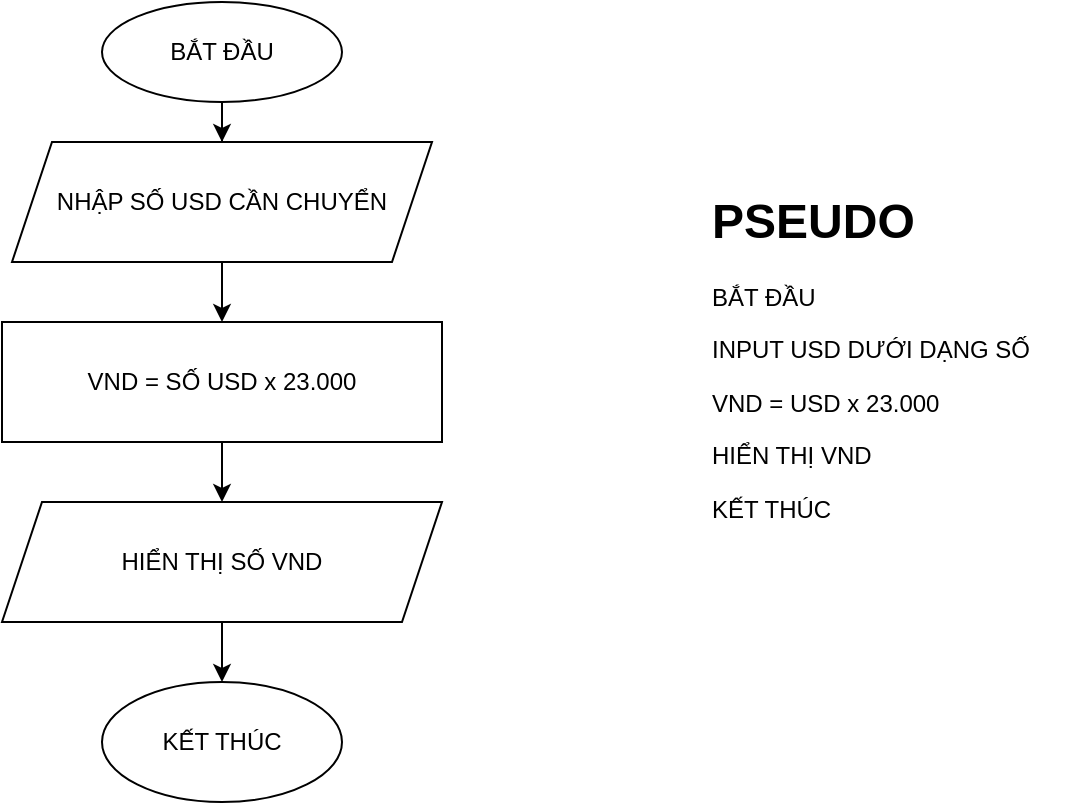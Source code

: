 <mxfile version="16.6.4" type="device"><diagram id="EsHdFl2_xgEEM90va8If" name="Page-1"><mxGraphModel dx="873" dy="543" grid="1" gridSize="10" guides="1" tooltips="1" connect="1" arrows="1" fold="1" page="1" pageScale="1" pageWidth="827" pageHeight="1169" math="0" shadow="0"><root><mxCell id="0"/><mxCell id="1" parent="0"/><mxCell id="TfJ53Y07g8553CgvjGbT-3" value="" style="edgeStyle=orthogonalEdgeStyle;rounded=0;orthogonalLoop=1;jettySize=auto;html=1;" edge="1" parent="1" source="TfJ53Y07g8553CgvjGbT-1" target="TfJ53Y07g8553CgvjGbT-2"><mxGeometry relative="1" as="geometry"/></mxCell><mxCell id="TfJ53Y07g8553CgvjGbT-1" value="BẮT ĐẦU" style="ellipse;whiteSpace=wrap;html=1;" vertex="1" parent="1"><mxGeometry x="200" y="80" width="120" height="50" as="geometry"/></mxCell><mxCell id="TfJ53Y07g8553CgvjGbT-5" value="" style="edgeStyle=orthogonalEdgeStyle;rounded=0;orthogonalLoop=1;jettySize=auto;html=1;" edge="1" parent="1" source="TfJ53Y07g8553CgvjGbT-2" target="TfJ53Y07g8553CgvjGbT-4"><mxGeometry relative="1" as="geometry"/></mxCell><mxCell id="TfJ53Y07g8553CgvjGbT-2" value="NHẬP SỐ USD CẦN CHUYỂN" style="shape=parallelogram;perimeter=parallelogramPerimeter;whiteSpace=wrap;html=1;fixedSize=1;" vertex="1" parent="1"><mxGeometry x="155" y="150" width="210" height="60" as="geometry"/></mxCell><mxCell id="TfJ53Y07g8553CgvjGbT-7" value="" style="edgeStyle=orthogonalEdgeStyle;rounded=0;orthogonalLoop=1;jettySize=auto;html=1;" edge="1" parent="1" source="TfJ53Y07g8553CgvjGbT-4" target="TfJ53Y07g8553CgvjGbT-6"><mxGeometry relative="1" as="geometry"/></mxCell><mxCell id="TfJ53Y07g8553CgvjGbT-4" value="VND = SỐ USD x 23.000" style="whiteSpace=wrap;html=1;" vertex="1" parent="1"><mxGeometry x="150" y="240" width="220" height="60" as="geometry"/></mxCell><mxCell id="TfJ53Y07g8553CgvjGbT-9" value="" style="edgeStyle=orthogonalEdgeStyle;rounded=0;orthogonalLoop=1;jettySize=auto;html=1;" edge="1" parent="1" source="TfJ53Y07g8553CgvjGbT-6" target="TfJ53Y07g8553CgvjGbT-8"><mxGeometry relative="1" as="geometry"/></mxCell><mxCell id="TfJ53Y07g8553CgvjGbT-6" value="HIỂN THỊ SỐ VND" style="shape=parallelogram;perimeter=parallelogramPerimeter;whiteSpace=wrap;html=1;fixedSize=1;" vertex="1" parent="1"><mxGeometry x="150" y="330" width="220" height="60" as="geometry"/></mxCell><mxCell id="TfJ53Y07g8553CgvjGbT-8" value="KẾT THÚC" style="ellipse;whiteSpace=wrap;html=1;" vertex="1" parent="1"><mxGeometry x="200" y="420" width="120" height="60" as="geometry"/></mxCell><mxCell id="TfJ53Y07g8553CgvjGbT-10" value="&lt;h1&gt;PSEUDO&lt;/h1&gt;&lt;p&gt;BẮT ĐẦU&lt;/p&gt;&lt;p&gt;INPUT USD DƯỚI DẠNG SỐ&lt;/p&gt;&lt;p&gt;VND = USD x 23.000&lt;/p&gt;&lt;p&gt;HIỂN THỊ VND&lt;/p&gt;&lt;p&gt;KẾT THÚC&lt;/p&gt;" style="text;html=1;strokeColor=none;fillColor=none;spacing=5;spacingTop=-20;whiteSpace=wrap;overflow=hidden;rounded=0;" vertex="1" parent="1"><mxGeometry x="500" y="170" width="190" height="190" as="geometry"/></mxCell></root></mxGraphModel></diagram></mxfile>